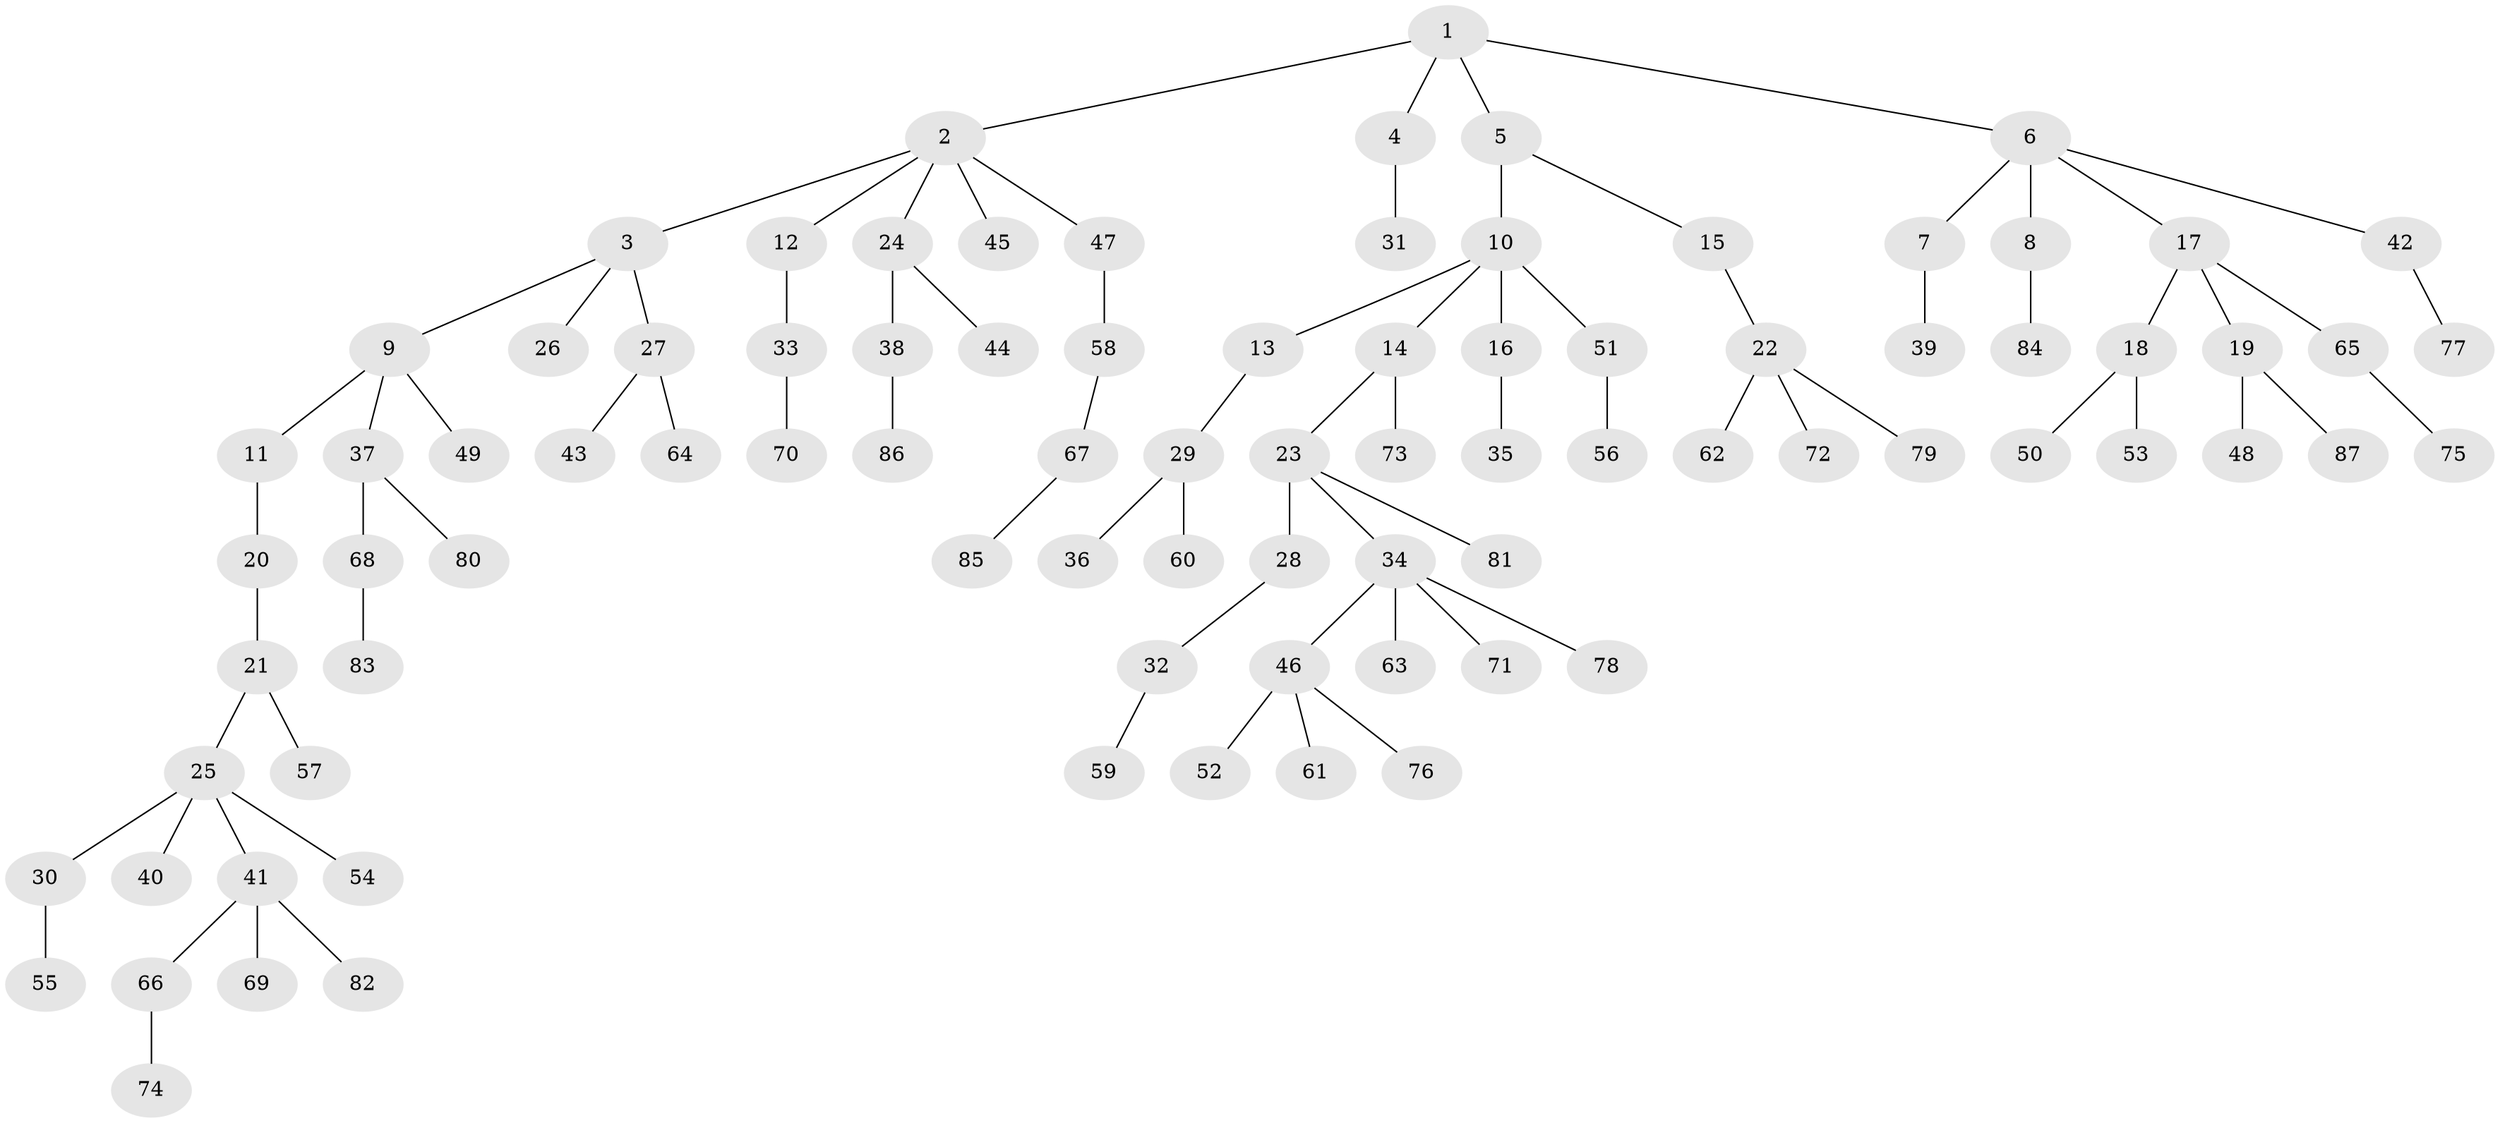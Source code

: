 // coarse degree distribution, {4: 0.10714285714285714, 5: 0.05357142857142857, 3: 0.10714285714285714, 1: 0.5178571428571429, 2: 0.21428571428571427}
// Generated by graph-tools (version 1.1) at 2025/52/02/27/25 19:52:11]
// undirected, 87 vertices, 86 edges
graph export_dot {
graph [start="1"]
  node [color=gray90,style=filled];
  1;
  2;
  3;
  4;
  5;
  6;
  7;
  8;
  9;
  10;
  11;
  12;
  13;
  14;
  15;
  16;
  17;
  18;
  19;
  20;
  21;
  22;
  23;
  24;
  25;
  26;
  27;
  28;
  29;
  30;
  31;
  32;
  33;
  34;
  35;
  36;
  37;
  38;
  39;
  40;
  41;
  42;
  43;
  44;
  45;
  46;
  47;
  48;
  49;
  50;
  51;
  52;
  53;
  54;
  55;
  56;
  57;
  58;
  59;
  60;
  61;
  62;
  63;
  64;
  65;
  66;
  67;
  68;
  69;
  70;
  71;
  72;
  73;
  74;
  75;
  76;
  77;
  78;
  79;
  80;
  81;
  82;
  83;
  84;
  85;
  86;
  87;
  1 -- 2;
  1 -- 4;
  1 -- 5;
  1 -- 6;
  2 -- 3;
  2 -- 12;
  2 -- 24;
  2 -- 45;
  2 -- 47;
  3 -- 9;
  3 -- 26;
  3 -- 27;
  4 -- 31;
  5 -- 10;
  5 -- 15;
  6 -- 7;
  6 -- 8;
  6 -- 17;
  6 -- 42;
  7 -- 39;
  8 -- 84;
  9 -- 11;
  9 -- 37;
  9 -- 49;
  10 -- 13;
  10 -- 14;
  10 -- 16;
  10 -- 51;
  11 -- 20;
  12 -- 33;
  13 -- 29;
  14 -- 23;
  14 -- 73;
  15 -- 22;
  16 -- 35;
  17 -- 18;
  17 -- 19;
  17 -- 65;
  18 -- 50;
  18 -- 53;
  19 -- 48;
  19 -- 87;
  20 -- 21;
  21 -- 25;
  21 -- 57;
  22 -- 62;
  22 -- 72;
  22 -- 79;
  23 -- 28;
  23 -- 34;
  23 -- 81;
  24 -- 38;
  24 -- 44;
  25 -- 30;
  25 -- 40;
  25 -- 41;
  25 -- 54;
  27 -- 43;
  27 -- 64;
  28 -- 32;
  29 -- 36;
  29 -- 60;
  30 -- 55;
  32 -- 59;
  33 -- 70;
  34 -- 46;
  34 -- 63;
  34 -- 71;
  34 -- 78;
  37 -- 68;
  37 -- 80;
  38 -- 86;
  41 -- 66;
  41 -- 69;
  41 -- 82;
  42 -- 77;
  46 -- 52;
  46 -- 61;
  46 -- 76;
  47 -- 58;
  51 -- 56;
  58 -- 67;
  65 -- 75;
  66 -- 74;
  67 -- 85;
  68 -- 83;
}
